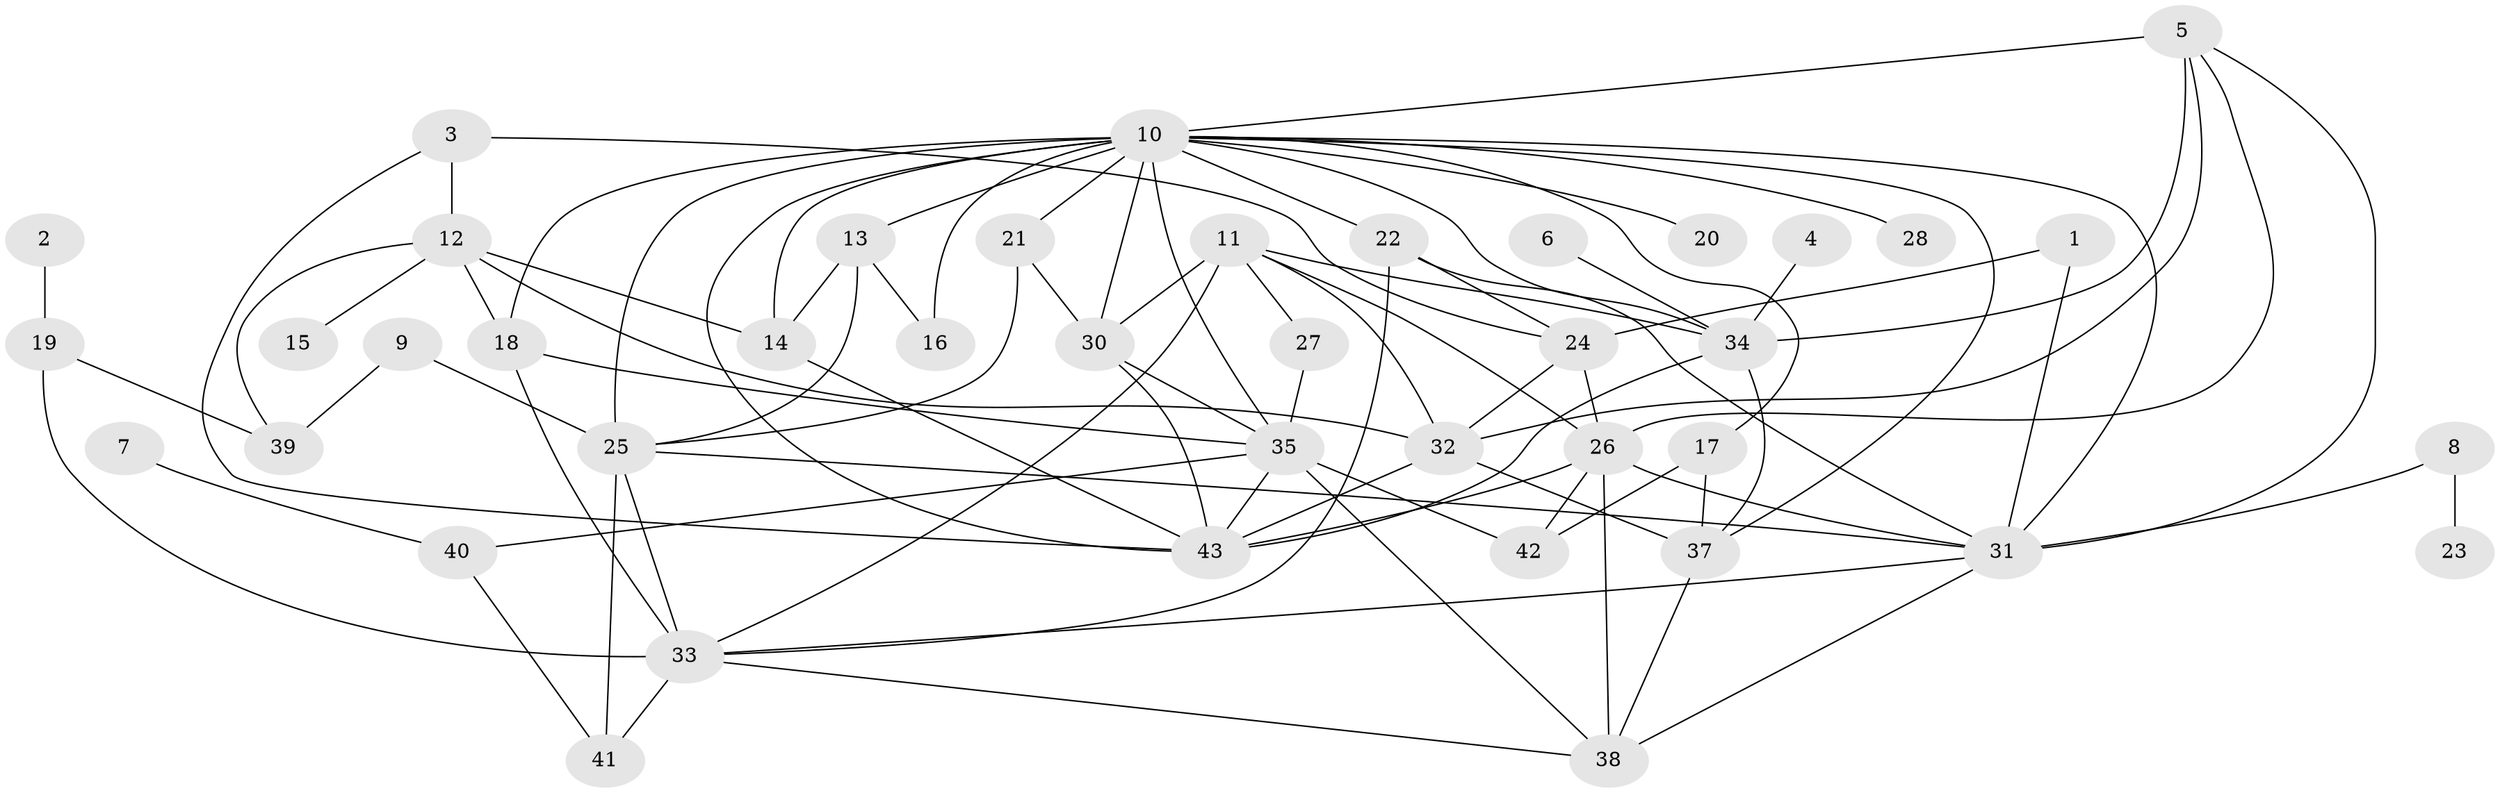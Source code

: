 // original degree distribution, {3: 0.27058823529411763, 6: 0.07058823529411765, 9: 0.011764705882352941, 1: 0.16470588235294117, 4: 0.16470588235294117, 5: 0.09411764705882353, 8: 0.011764705882352941, 2: 0.16470588235294117, 7: 0.023529411764705882, 0: 0.023529411764705882}
// Generated by graph-tools (version 1.1) at 2025/25/03/09/25 03:25:14]
// undirected, 41 vertices, 86 edges
graph export_dot {
graph [start="1"]
  node [color=gray90,style=filled];
  1;
  2;
  3;
  4;
  5;
  6;
  7;
  8;
  9;
  10;
  11;
  12;
  13;
  14;
  15;
  16;
  17;
  18;
  19;
  20;
  21;
  22;
  23;
  24;
  25;
  26;
  27;
  28;
  30;
  31;
  32;
  33;
  34;
  35;
  37;
  38;
  39;
  40;
  41;
  42;
  43;
  1 -- 24 [weight=1.0];
  1 -- 31 [weight=2.0];
  2 -- 19 [weight=1.0];
  3 -- 12 [weight=1.0];
  3 -- 24 [weight=1.0];
  3 -- 43 [weight=1.0];
  4 -- 34 [weight=1.0];
  5 -- 10 [weight=2.0];
  5 -- 26 [weight=1.0];
  5 -- 31 [weight=1.0];
  5 -- 32 [weight=1.0];
  5 -- 34 [weight=1.0];
  6 -- 34 [weight=1.0];
  7 -- 40 [weight=1.0];
  8 -- 23 [weight=1.0];
  8 -- 31 [weight=1.0];
  9 -- 25 [weight=1.0];
  9 -- 39 [weight=1.0];
  10 -- 13 [weight=1.0];
  10 -- 14 [weight=1.0];
  10 -- 16 [weight=1.0];
  10 -- 17 [weight=1.0];
  10 -- 18 [weight=1.0];
  10 -- 20 [weight=1.0];
  10 -- 21 [weight=1.0];
  10 -- 22 [weight=1.0];
  10 -- 25 [weight=1.0];
  10 -- 28 [weight=1.0];
  10 -- 30 [weight=1.0];
  10 -- 31 [weight=1.0];
  10 -- 34 [weight=1.0];
  10 -- 35 [weight=1.0];
  10 -- 37 [weight=1.0];
  10 -- 43 [weight=2.0];
  11 -- 26 [weight=1.0];
  11 -- 27 [weight=1.0];
  11 -- 30 [weight=1.0];
  11 -- 32 [weight=1.0];
  11 -- 33 [weight=1.0];
  11 -- 34 [weight=1.0];
  12 -- 14 [weight=1.0];
  12 -- 15 [weight=1.0];
  12 -- 18 [weight=1.0];
  12 -- 32 [weight=1.0];
  12 -- 39 [weight=1.0];
  13 -- 14 [weight=1.0];
  13 -- 16 [weight=1.0];
  13 -- 25 [weight=1.0];
  14 -- 43 [weight=1.0];
  17 -- 37 [weight=1.0];
  17 -- 42 [weight=1.0];
  18 -- 33 [weight=1.0];
  18 -- 35 [weight=1.0];
  19 -- 33 [weight=2.0];
  19 -- 39 [weight=1.0];
  21 -- 25 [weight=2.0];
  21 -- 30 [weight=1.0];
  22 -- 24 [weight=1.0];
  22 -- 31 [weight=1.0];
  22 -- 33 [weight=1.0];
  24 -- 26 [weight=1.0];
  24 -- 32 [weight=1.0];
  25 -- 31 [weight=1.0];
  25 -- 33 [weight=2.0];
  25 -- 41 [weight=1.0];
  26 -- 31 [weight=1.0];
  26 -- 38 [weight=1.0];
  26 -- 42 [weight=1.0];
  26 -- 43 [weight=1.0];
  27 -- 35 [weight=1.0];
  30 -- 35 [weight=1.0];
  30 -- 43 [weight=1.0];
  31 -- 33 [weight=1.0];
  31 -- 38 [weight=1.0];
  32 -- 37 [weight=1.0];
  32 -- 43 [weight=2.0];
  33 -- 38 [weight=2.0];
  33 -- 41 [weight=1.0];
  34 -- 37 [weight=1.0];
  34 -- 43 [weight=1.0];
  35 -- 38 [weight=1.0];
  35 -- 40 [weight=1.0];
  35 -- 42 [weight=1.0];
  35 -- 43 [weight=1.0];
  37 -- 38 [weight=2.0];
  40 -- 41 [weight=1.0];
}

